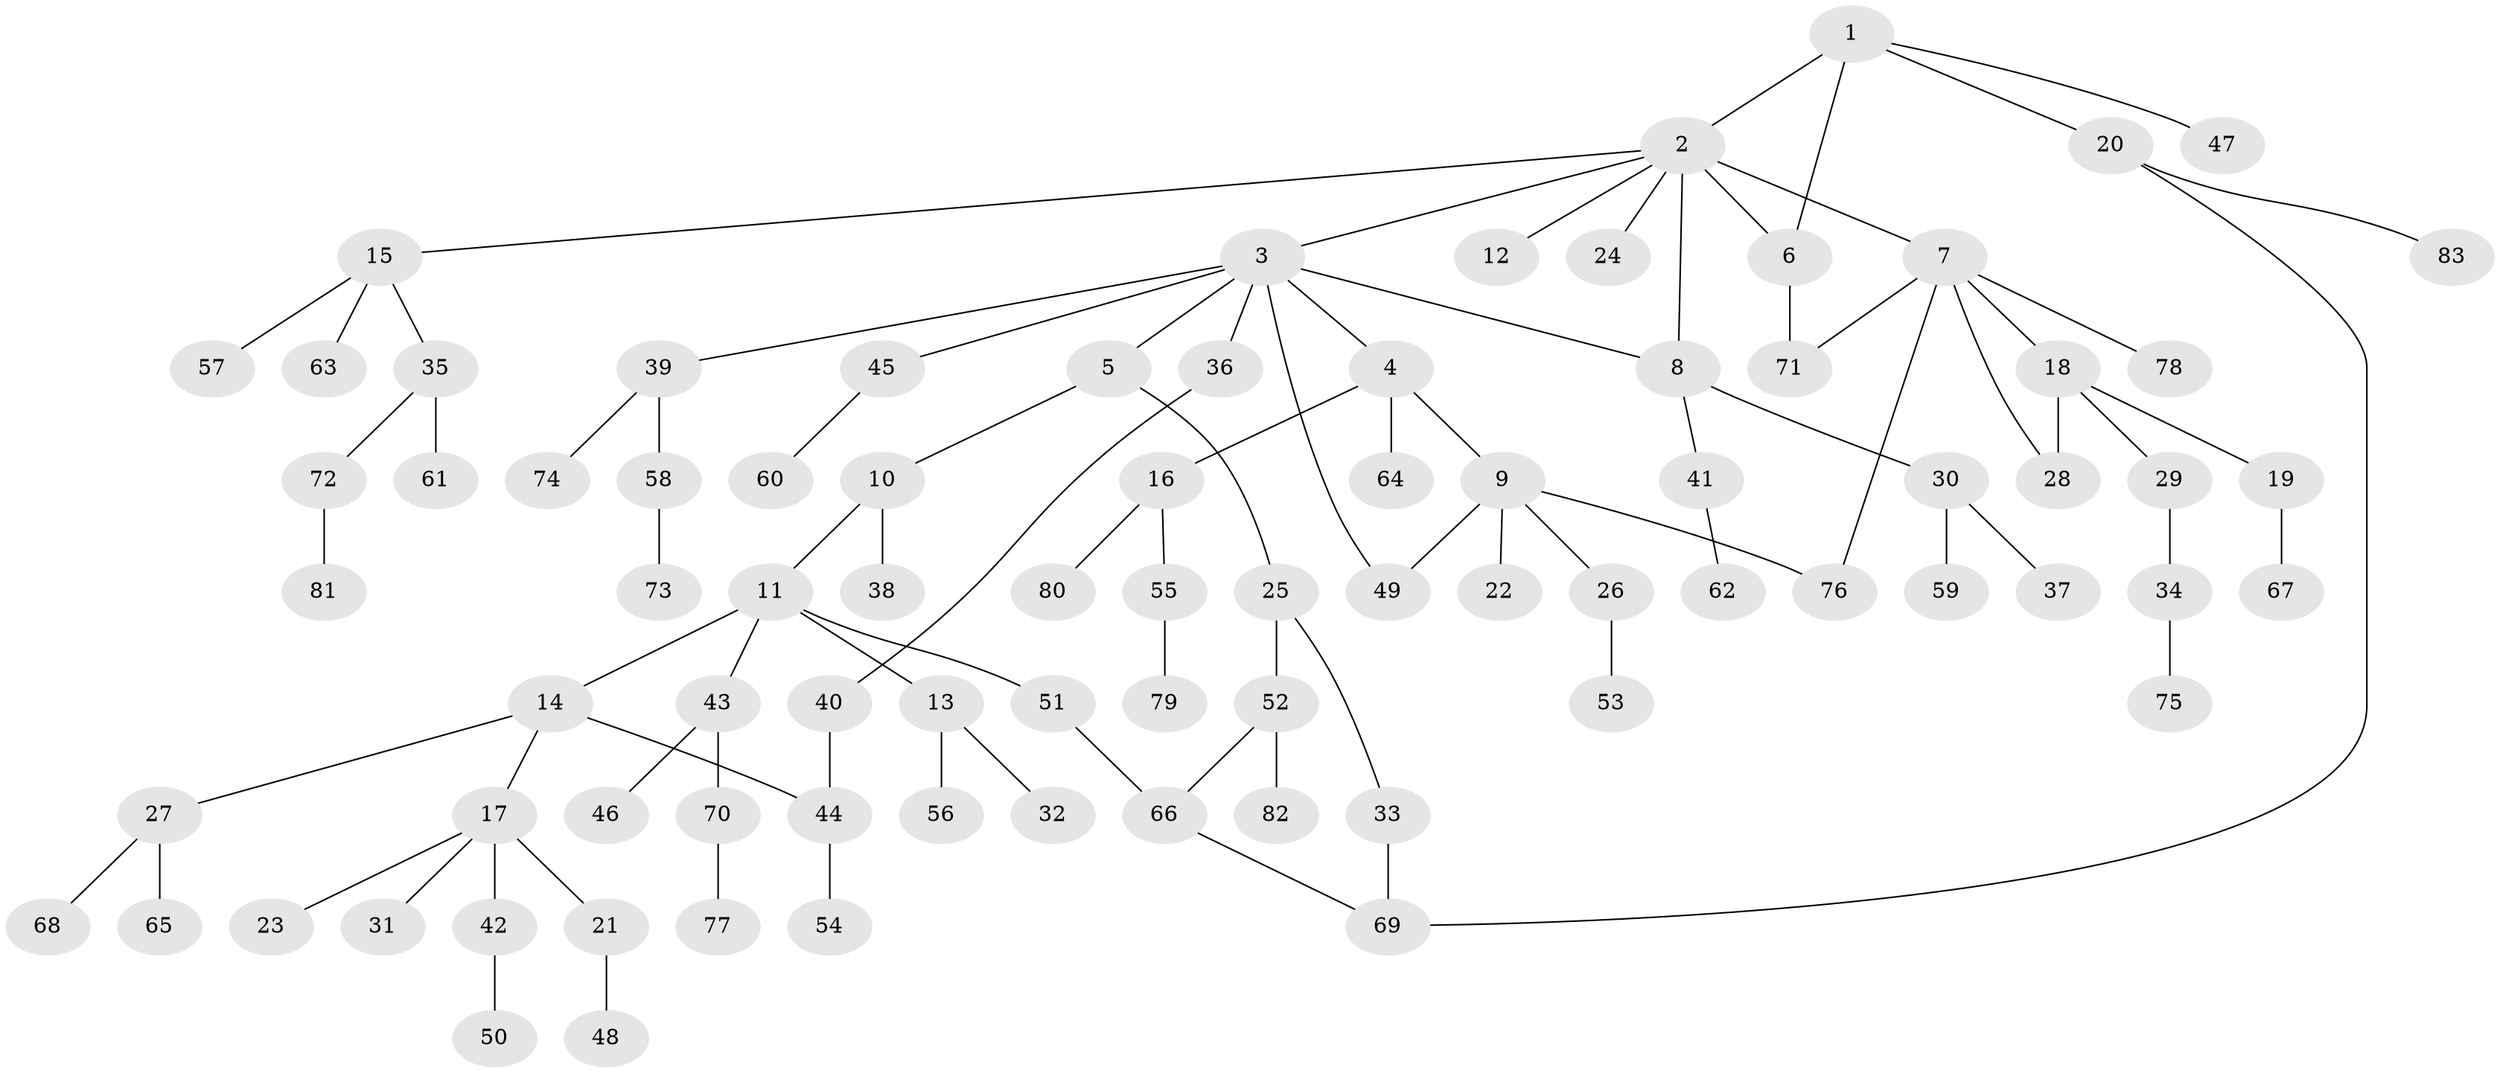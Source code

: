 // Generated by graph-tools (version 1.1) at 2025/25/03/09/25 03:25:36]
// undirected, 83 vertices, 92 edges
graph export_dot {
graph [start="1"]
  node [color=gray90,style=filled];
  1;
  2;
  3;
  4;
  5;
  6;
  7;
  8;
  9;
  10;
  11;
  12;
  13;
  14;
  15;
  16;
  17;
  18;
  19;
  20;
  21;
  22;
  23;
  24;
  25;
  26;
  27;
  28;
  29;
  30;
  31;
  32;
  33;
  34;
  35;
  36;
  37;
  38;
  39;
  40;
  41;
  42;
  43;
  44;
  45;
  46;
  47;
  48;
  49;
  50;
  51;
  52;
  53;
  54;
  55;
  56;
  57;
  58;
  59;
  60;
  61;
  62;
  63;
  64;
  65;
  66;
  67;
  68;
  69;
  70;
  71;
  72;
  73;
  74;
  75;
  76;
  77;
  78;
  79;
  80;
  81;
  82;
  83;
  1 -- 2;
  1 -- 6;
  1 -- 20;
  1 -- 47;
  2 -- 3;
  2 -- 7;
  2 -- 8;
  2 -- 12;
  2 -- 15;
  2 -- 24;
  2 -- 6;
  3 -- 4;
  3 -- 5;
  3 -- 36;
  3 -- 39;
  3 -- 45;
  3 -- 8;
  3 -- 49;
  4 -- 9;
  4 -- 16;
  4 -- 64;
  5 -- 10;
  5 -- 25;
  6 -- 71;
  7 -- 18;
  7 -- 71;
  7 -- 78;
  7 -- 28;
  7 -- 76;
  8 -- 30;
  8 -- 41;
  9 -- 22;
  9 -- 26;
  9 -- 49;
  9 -- 76;
  10 -- 11;
  10 -- 38;
  11 -- 13;
  11 -- 14;
  11 -- 43;
  11 -- 51;
  13 -- 32;
  13 -- 56;
  14 -- 17;
  14 -- 27;
  14 -- 44;
  15 -- 35;
  15 -- 57;
  15 -- 63;
  16 -- 55;
  16 -- 80;
  17 -- 21;
  17 -- 23;
  17 -- 31;
  17 -- 42;
  18 -- 19;
  18 -- 28;
  18 -- 29;
  19 -- 67;
  20 -- 83;
  20 -- 69;
  21 -- 48;
  25 -- 33;
  25 -- 52;
  26 -- 53;
  27 -- 65;
  27 -- 68;
  29 -- 34;
  30 -- 37;
  30 -- 59;
  33 -- 69;
  34 -- 75;
  35 -- 61;
  35 -- 72;
  36 -- 40;
  39 -- 58;
  39 -- 74;
  40 -- 44;
  41 -- 62;
  42 -- 50;
  43 -- 46;
  43 -- 70;
  44 -- 54;
  45 -- 60;
  51 -- 66;
  52 -- 66;
  52 -- 82;
  55 -- 79;
  58 -- 73;
  66 -- 69;
  70 -- 77;
  72 -- 81;
}
